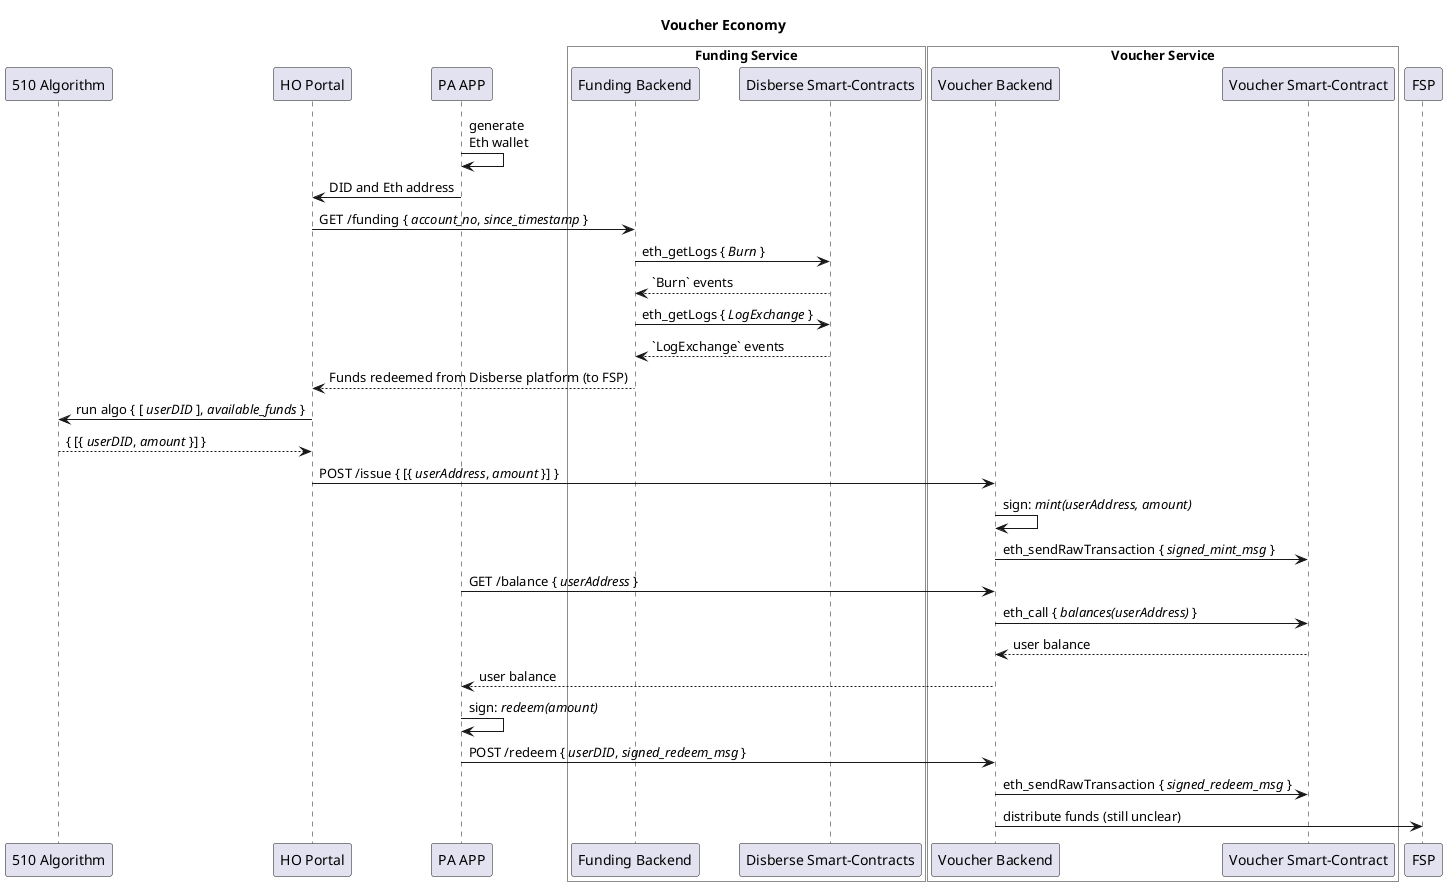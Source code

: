 @startuml

title Voucher Economy

participant "510 Algorithm" as ALG
participant "HO Portal" as HOP
participant "PA APP" as PAP

box "Funding Service" #white
    participant "Funding Backend" as FBE
    participant "Disberse Smart-Contracts" as DSC
end box

box "Voucher Service" #white
    participant "Voucher Backend" as VBE
    participant "Voucher Smart-Contract" as VSC
end box
participant "FSP" as FSP

PAP -> PAP: generate\nEth wallet
PAP -> HOP: DID and Eth address

HOP -> FBE: GET /funding { //account_no//, //since_timestamp// }
FBE -> DSC: eth_getLogs { //Burn// }
DSC --> FBE: `Burn` events
FBE -> DSC: eth_getLogs { //LogExchange// }
DSC --> FBE: `LogExchange` events
FBE --> HOP: Funds redeemed from Disberse platform (to FSP)

HOP -> ALG: run algo { [ //userDID// ], //available_funds// }
ALG --> HOP: { [{ //userDID//, //amount// }] }

HOP -> VBE: POST /issue { [{ //userAddress//, //amount// }] }
VBE -> VBE: sign: //mint(userAddress, amount)//
VBE -> VSC: eth_sendRawTransaction { //signed_mint_msg// }

PAP -> VBE: GET /balance { //userAddress// }
VBE -> VSC: eth_call { //balances(userAddress)// }
VSC --> VBE: user balance
VBE --> PAP: user balance

PAP -> PAP: sign: //redeem(amount)//
PAP -> VBE: POST /redeem { //userDID//, //signed_redeem_msg// }
VBE -> VSC: eth_sendRawTransaction { //signed_redeem_msg// }

VBE -> FSP: distribute funds (still unclear)

@enduml
